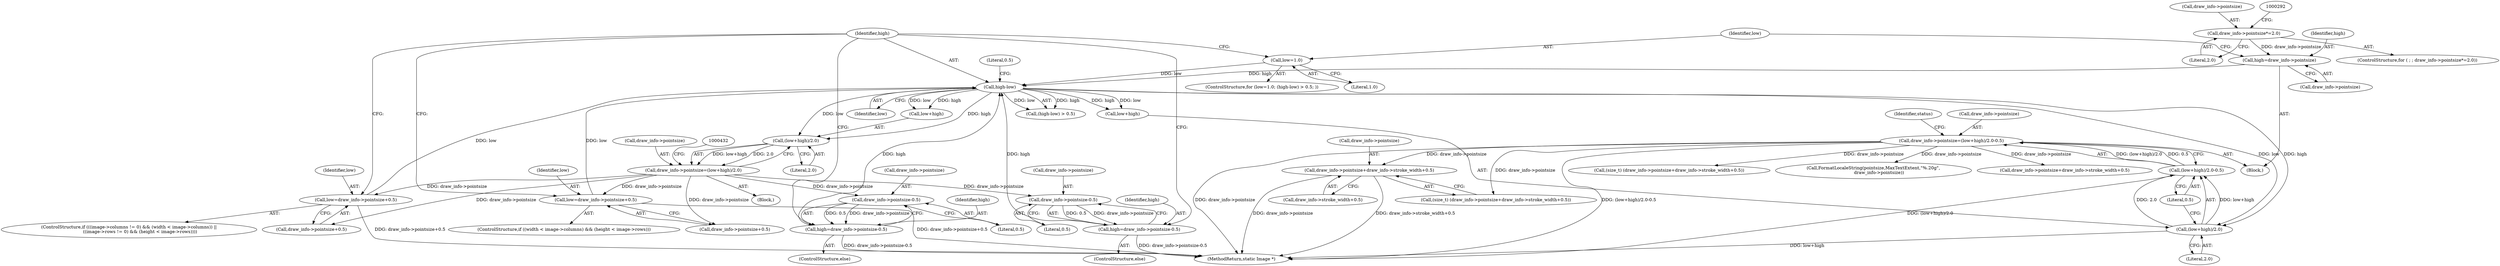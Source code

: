 digraph "1_ImageMagick_0474237508f39c4f783208123431815f1ededb76@del" {
"1000649" [label="(Call,draw_info->pointsize+draw_info->stroke_width+0.5)"];
"1000575" [label="(Call,draw_info->pointsize=(low+high)/2.0-0.5)"];
"1000579" [label="(Call,(low+high)/2.0-0.5)"];
"1000580" [label="(Call,(low+high)/2.0)"];
"1000417" [label="(Call,high-low)"];
"1000568" [label="(Call,high=draw_info->pointsize-0.5)"];
"1000570" [label="(Call,draw_info->pointsize-0.5)"];
"1000422" [label="(Call,draw_info->pointsize=(low+high)/2.0)"];
"1000426" [label="(Call,(low+high)/2.0)"];
"1000407" [label="(Call,high=draw_info->pointsize)"];
"1000285" [label="(Call,draw_info->pointsize*=2.0)"];
"1000528" [label="(Call,high=draw_info->pointsize-0.5)"];
"1000530" [label="(Call,draw_info->pointsize-0.5)"];
"1000413" [label="(Call,low=1.0)"];
"1000520" [label="(Call,low=draw_info->pointsize+0.5)"];
"1000560" [label="(Call,low=draw_info->pointsize+0.5)"];
"1000527" [label="(ControlStructure,else)"];
"1000534" [label="(Literal,0.5)"];
"1000562" [label="(Call,draw_info->pointsize+0.5)"];
"1000417" [label="(Call,high-low)"];
"1000809" [label="(Call,FormatLocaleString(pointsize,MaxTextExtent,\"%.20g\",\n        draw_info->pointsize))"];
"1000427" [label="(Call,low+high)"];
"1000571" [label="(Call,draw_info->pointsize)"];
"1000423" [label="(Call,draw_info->pointsize)"];
"1000649" [label="(Call,draw_info->pointsize+draw_info->stroke_width+0.5)"];
"1000576" [label="(Call,draw_info->pointsize)"];
"1000530" [label="(Call,draw_info->pointsize-0.5)"];
"1000695" [label="(Call,draw_info->pointsize+draw_info->stroke_width+0.5)"];
"1000580" [label="(Call,(low+high)/2.0)"];
"1000419" [label="(Identifier,low)"];
"1000426" [label="(Call,(low+high)/2.0)"];
"1000581" [label="(Call,low+high)"];
"1000408" [label="(Identifier,high)"];
"1000574" [label="(Literal,0.5)"];
"1000407" [label="(Call,high=draw_info->pointsize)"];
"1000416" [label="(Call,(high-low) > 0.5)"];
"1000284" [label="(ControlStructure,for ( ; ; draw_info->pointsize*=2.0))"];
"1000531" [label="(Call,draw_info->pointsize)"];
"1000508" [label="(ControlStructure,if ((width < image->columns) && (height < image->rows)))"];
"1000529" [label="(Identifier,high)"];
"1000568" [label="(Call,high=draw_info->pointsize-0.5)"];
"1000584" [label="(Literal,2.0)"];
"1000579" [label="(Call,(low+high)/2.0-0.5)"];
"1000418" [label="(Identifier,high)"];
"1000647" [label="(Call,(size_t) (draw_info->pointsize+draw_info->stroke_width+0.5))"];
"1000520" [label="(Call,low=draw_info->pointsize+0.5)"];
"1000522" [label="(Call,draw_info->pointsize+0.5)"];
"1000570" [label="(Call,draw_info->pointsize-0.5)"];
"1000842" [label="(MethodReturn,static Image *)"];
"1000413" [label="(Call,low=1.0)"];
"1000421" [label="(Block,)"];
"1000567" [label="(ControlStructure,else)"];
"1000285" [label="(Call,draw_info->pointsize*=2.0)"];
"1000412" [label="(ControlStructure,for (low=1.0; (high-low) > 0.5; ))"];
"1000286" [label="(Call,draw_info->pointsize)"];
"1000415" [label="(Literal,1.0)"];
"1000569" [label="(Identifier,high)"];
"1000653" [label="(Call,draw_info->stroke_width+0.5)"];
"1000528" [label="(Call,high=draw_info->pointsize-0.5)"];
"1000414" [label="(Identifier,low)"];
"1000430" [label="(Literal,2.0)"];
"1000693" [label="(Call,(size_t) (draw_info->pointsize+draw_info->stroke_width+0.5))"];
"1000420" [label="(Literal,0.5)"];
"1000560" [label="(Call,low=draw_info->pointsize+0.5)"];
"1000650" [label="(Call,draw_info->pointsize)"];
"1000521" [label="(Identifier,low)"];
"1000422" [label="(Call,draw_info->pointsize=(low+high)/2.0)"];
"1000281" [label="(Block,)"];
"1000575" [label="(Call,draw_info->pointsize=(low+high)/2.0-0.5)"];
"1000587" [label="(Identifier,status)"];
"1000536" [label="(ControlStructure,if (((image->columns != 0) && (width < image->columns)) ||\n                ((image->rows != 0) && (height < image->rows))))"];
"1000409" [label="(Call,draw_info->pointsize)"];
"1000561" [label="(Identifier,low)"];
"1000289" [label="(Literal,2.0)"];
"1000585" [label="(Literal,0.5)"];
"1000649" -> "1000647"  [label="AST: "];
"1000649" -> "1000653"  [label="CFG: "];
"1000650" -> "1000649"  [label="AST: "];
"1000653" -> "1000649"  [label="AST: "];
"1000647" -> "1000649"  [label="CFG: "];
"1000649" -> "1000842"  [label="DDG: draw_info->pointsize"];
"1000649" -> "1000842"  [label="DDG: draw_info->stroke_width+0.5"];
"1000575" -> "1000649"  [label="DDG: draw_info->pointsize"];
"1000575" -> "1000281"  [label="AST: "];
"1000575" -> "1000579"  [label="CFG: "];
"1000576" -> "1000575"  [label="AST: "];
"1000579" -> "1000575"  [label="AST: "];
"1000587" -> "1000575"  [label="CFG: "];
"1000575" -> "1000842"  [label="DDG: (low+high)/2.0-0.5"];
"1000575" -> "1000842"  [label="DDG: draw_info->pointsize"];
"1000579" -> "1000575"  [label="DDG: (low+high)/2.0"];
"1000579" -> "1000575"  [label="DDG: 0.5"];
"1000575" -> "1000647"  [label="DDG: draw_info->pointsize"];
"1000575" -> "1000693"  [label="DDG: draw_info->pointsize"];
"1000575" -> "1000695"  [label="DDG: draw_info->pointsize"];
"1000575" -> "1000809"  [label="DDG: draw_info->pointsize"];
"1000579" -> "1000585"  [label="CFG: "];
"1000580" -> "1000579"  [label="AST: "];
"1000585" -> "1000579"  [label="AST: "];
"1000579" -> "1000842"  [label="DDG: (low+high)/2.0"];
"1000580" -> "1000579"  [label="DDG: low+high"];
"1000580" -> "1000579"  [label="DDG: 2.0"];
"1000580" -> "1000584"  [label="CFG: "];
"1000581" -> "1000580"  [label="AST: "];
"1000584" -> "1000580"  [label="AST: "];
"1000585" -> "1000580"  [label="CFG: "];
"1000580" -> "1000842"  [label="DDG: low+high"];
"1000417" -> "1000580"  [label="DDG: low"];
"1000417" -> "1000580"  [label="DDG: high"];
"1000417" -> "1000416"  [label="AST: "];
"1000417" -> "1000419"  [label="CFG: "];
"1000418" -> "1000417"  [label="AST: "];
"1000419" -> "1000417"  [label="AST: "];
"1000420" -> "1000417"  [label="CFG: "];
"1000417" -> "1000416"  [label="DDG: high"];
"1000417" -> "1000416"  [label="DDG: low"];
"1000568" -> "1000417"  [label="DDG: high"];
"1000407" -> "1000417"  [label="DDG: high"];
"1000528" -> "1000417"  [label="DDG: high"];
"1000413" -> "1000417"  [label="DDG: low"];
"1000520" -> "1000417"  [label="DDG: low"];
"1000560" -> "1000417"  [label="DDG: low"];
"1000417" -> "1000426"  [label="DDG: low"];
"1000417" -> "1000426"  [label="DDG: high"];
"1000417" -> "1000427"  [label="DDG: low"];
"1000417" -> "1000427"  [label="DDG: high"];
"1000417" -> "1000581"  [label="DDG: low"];
"1000417" -> "1000581"  [label="DDG: high"];
"1000568" -> "1000567"  [label="AST: "];
"1000568" -> "1000570"  [label="CFG: "];
"1000569" -> "1000568"  [label="AST: "];
"1000570" -> "1000568"  [label="AST: "];
"1000418" -> "1000568"  [label="CFG: "];
"1000568" -> "1000842"  [label="DDG: draw_info->pointsize-0.5"];
"1000570" -> "1000568"  [label="DDG: draw_info->pointsize"];
"1000570" -> "1000568"  [label="DDG: 0.5"];
"1000570" -> "1000574"  [label="CFG: "];
"1000571" -> "1000570"  [label="AST: "];
"1000574" -> "1000570"  [label="AST: "];
"1000422" -> "1000570"  [label="DDG: draw_info->pointsize"];
"1000422" -> "1000421"  [label="AST: "];
"1000422" -> "1000426"  [label="CFG: "];
"1000423" -> "1000422"  [label="AST: "];
"1000426" -> "1000422"  [label="AST: "];
"1000432" -> "1000422"  [label="CFG: "];
"1000426" -> "1000422"  [label="DDG: low+high"];
"1000426" -> "1000422"  [label="DDG: 2.0"];
"1000422" -> "1000520"  [label="DDG: draw_info->pointsize"];
"1000422" -> "1000522"  [label="DDG: draw_info->pointsize"];
"1000422" -> "1000530"  [label="DDG: draw_info->pointsize"];
"1000422" -> "1000560"  [label="DDG: draw_info->pointsize"];
"1000422" -> "1000562"  [label="DDG: draw_info->pointsize"];
"1000426" -> "1000430"  [label="CFG: "];
"1000427" -> "1000426"  [label="AST: "];
"1000430" -> "1000426"  [label="AST: "];
"1000407" -> "1000281"  [label="AST: "];
"1000407" -> "1000409"  [label="CFG: "];
"1000408" -> "1000407"  [label="AST: "];
"1000409" -> "1000407"  [label="AST: "];
"1000414" -> "1000407"  [label="CFG: "];
"1000285" -> "1000407"  [label="DDG: draw_info->pointsize"];
"1000285" -> "1000284"  [label="AST: "];
"1000285" -> "1000289"  [label="CFG: "];
"1000286" -> "1000285"  [label="AST: "];
"1000289" -> "1000285"  [label="AST: "];
"1000292" -> "1000285"  [label="CFG: "];
"1000528" -> "1000527"  [label="AST: "];
"1000528" -> "1000530"  [label="CFG: "];
"1000529" -> "1000528"  [label="AST: "];
"1000530" -> "1000528"  [label="AST: "];
"1000418" -> "1000528"  [label="CFG: "];
"1000528" -> "1000842"  [label="DDG: draw_info->pointsize-0.5"];
"1000530" -> "1000528"  [label="DDG: draw_info->pointsize"];
"1000530" -> "1000528"  [label="DDG: 0.5"];
"1000530" -> "1000534"  [label="CFG: "];
"1000531" -> "1000530"  [label="AST: "];
"1000534" -> "1000530"  [label="AST: "];
"1000413" -> "1000412"  [label="AST: "];
"1000413" -> "1000415"  [label="CFG: "];
"1000414" -> "1000413"  [label="AST: "];
"1000415" -> "1000413"  [label="AST: "];
"1000418" -> "1000413"  [label="CFG: "];
"1000520" -> "1000508"  [label="AST: "];
"1000520" -> "1000522"  [label="CFG: "];
"1000521" -> "1000520"  [label="AST: "];
"1000522" -> "1000520"  [label="AST: "];
"1000418" -> "1000520"  [label="CFG: "];
"1000520" -> "1000842"  [label="DDG: draw_info->pointsize+0.5"];
"1000560" -> "1000536"  [label="AST: "];
"1000560" -> "1000562"  [label="CFG: "];
"1000561" -> "1000560"  [label="AST: "];
"1000562" -> "1000560"  [label="AST: "];
"1000418" -> "1000560"  [label="CFG: "];
"1000560" -> "1000842"  [label="DDG: draw_info->pointsize+0.5"];
}
